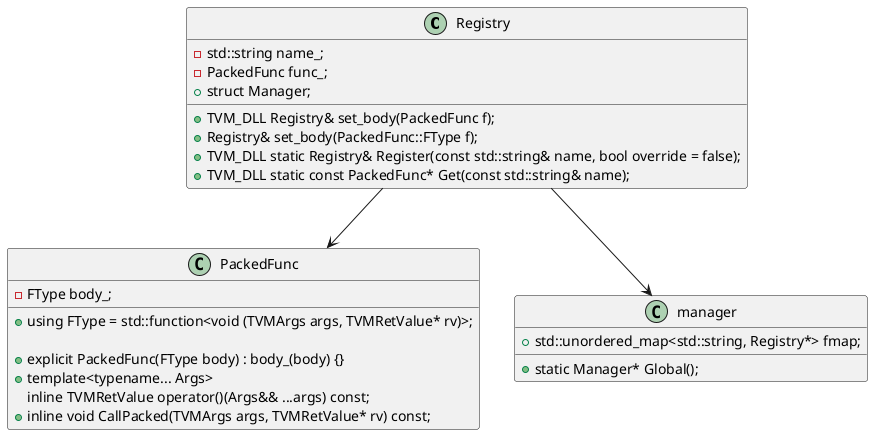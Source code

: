 @startuml PackedFunc

class Registry {
    {field} -std::string name_;
    {field} -PackedFunc func_;
    {field} +struct Manager;

    {method} +TVM_DLL Registry& set_body(PackedFunc f);
    {method} +Registry& set_body(PackedFunc::FType f);
    {method} +TVM_DLL static Registry& Register(const std::string& name, bool override = false);
    {method} +TVM_DLL static const PackedFunc* Get(const std::string& name);
}

class PackedFunc {
    {field} -FType body_;
    
    +using FType = std::function<void (TVMArgs args, TVMRetValue* rv)>;

    {method} +explicit PackedFunc(FType body) : body_(body) {}
    {method} +template<typename... Args> 
    inline TVMRetValue operator()(Args&& ...args) const;
    {method} +inline void CallPacked(TVMArgs args, TVMRetValue* rv) const;
}

class manager {
    {field} +std::unordered_map<std::string, Registry*> fmap;
    {method} +static Manager* Global();
}

Registry --> PackedFunc
Registry --> manager

@enduml
